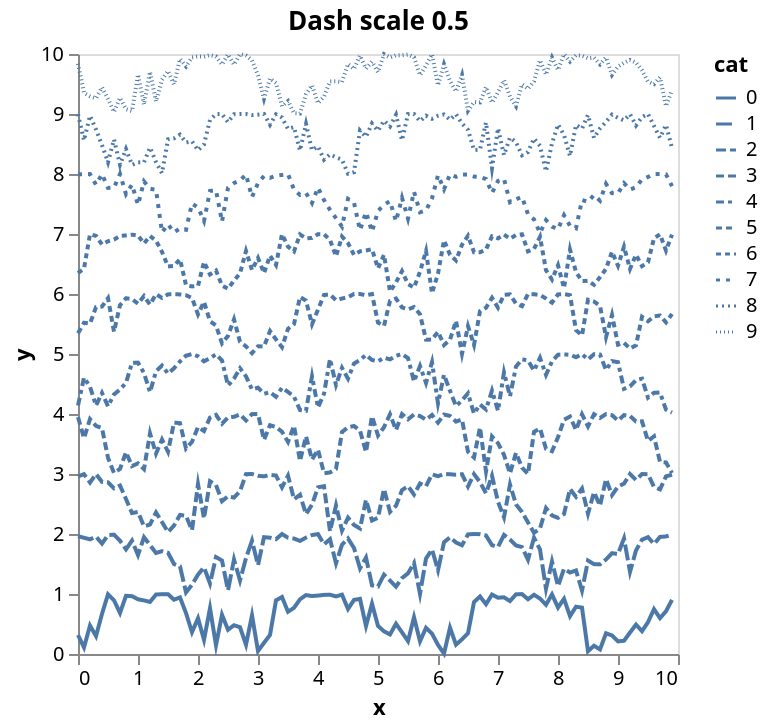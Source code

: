 {
  "$schema": "https://vega.github.io/schema/vega-lite/v5.json",
  "data": {
    "sequence": {
      "as": "x0",
      "start": 0,
      "step": 0.1,
      "stop": 100
    }
  },
  "encoding": {
    "strokeDash": {
      "field": "cat",
      "scale": {
        "domain": [
          0,
          1,
          2,
          3,
          4,
          5,
          6,
          7,
          8,
          9
        ],
        "range": [
          [
            0.5,
            0
          ],
          [
            8,
            2
          ],
          [
            5,
            2
          ],
          [
            4,
            2
          ],
          [
            4,
            2,
            2,
            2
          ],
          [
            3,
            2
          ],
          [
            2.5,
            2
          ],
          [
            2,
            3
          ],
          [
            1,
            2
          ],
          [
            0.5,
            1.5
          ]
        ]
      },
      "type": "ordinal"
    },
    "x": {
      "axis": {
        "grid": false
      },
      "field": "x",
      "type": "quantitative"
    },
    "y": {
      "axis": {
        "grid": false
      },
      "field": "y",
      "type": "quantitative"
    }
  },
  "height": 300,
  "mark": "line",
  "title": "Dash scale 0.5",
  "transform": [
    {
      "as": "y0",
      "calculate": "abs(sin(datum.x0+random()))"
    },
    {
      "as": "x",
      "calculate": "datum.x0 %10"
    },
    {
      "as": "cat",
      "calculate": "floor(datum.x0 / 10)"
    },
    {
      "as": "y",
      "calculate": "datum.y0 + datum.cat"
    }
  ],
  "width": 300
}
